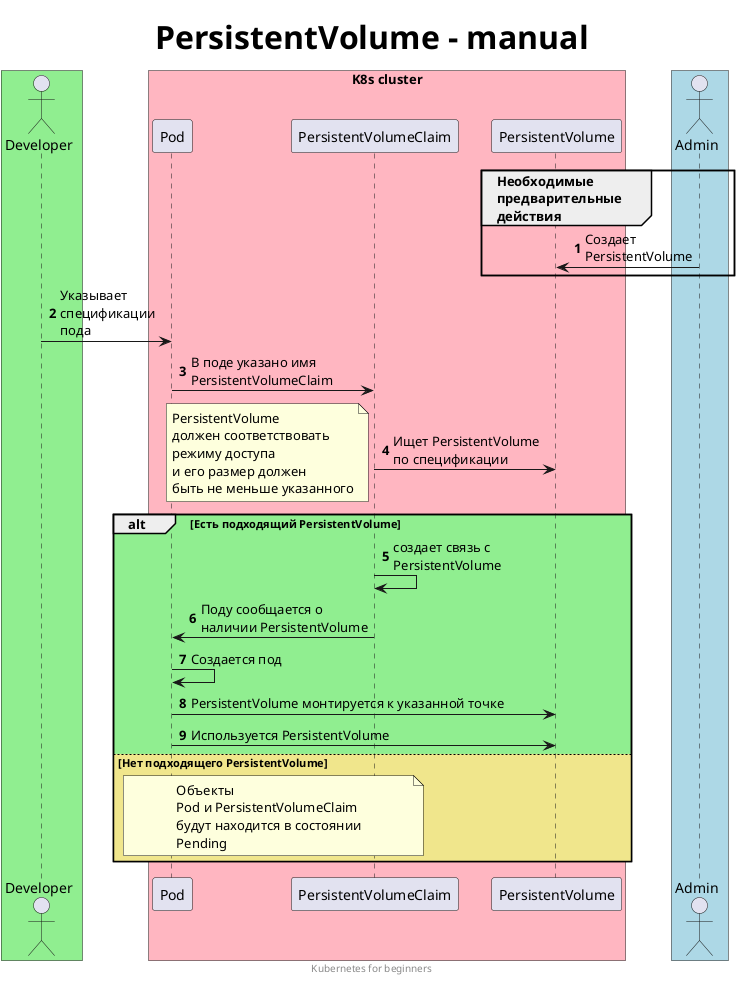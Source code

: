 @startuml scheme

title PersistentVolume - manual
footer Kubernetes for beginners
scale max 1080 height

skinparam TitleFontSize 32

autonumber

box #LightGreen
  actor Developer
end box

box "K8s cluster" #LightPink
  participant Pod
  participant PersistentVolumeClaim as pvc
  participant PersistentVolume as pv
end box

box #LightBlue
  actor Admin
end box

group Необходимые\nпредварительные\nдействия
  Admin -> pv: Создает\nPersistentVolume
end group

Developer -> Pod: Указывает\nспецификации\nпода
Pod -> pvc: В поде указано имя\nPersistentVolumeClaim
pvc -> pv: Ищет PersistentVolume\nпо спецификации
note left
  PersistentVolume
  должен соответствовать
  режиму доступа
  и его размер должен
  быть не меньше указанного
end note

alt #LightGreen Есть подходящий PersistentVolume
  pvc -> pvc: создает связь с\nPersistentVolume
  pvc -> Pod: Поду сообщается о\nналичии PersistentVolume
  Pod -> Pod: Создается под
  Pod -> pv: PersistentVolume монтируется к указанной точке
  Pod -> pv: Используется PersistentVolume
else #Khaki Нет подходящего PersistentVolume
  note over pvc,Pod
    Объекты
    Pod и PersistentVolumeClaim
    будут находится в состоянии
    Pending
  end note
end
@enduml
